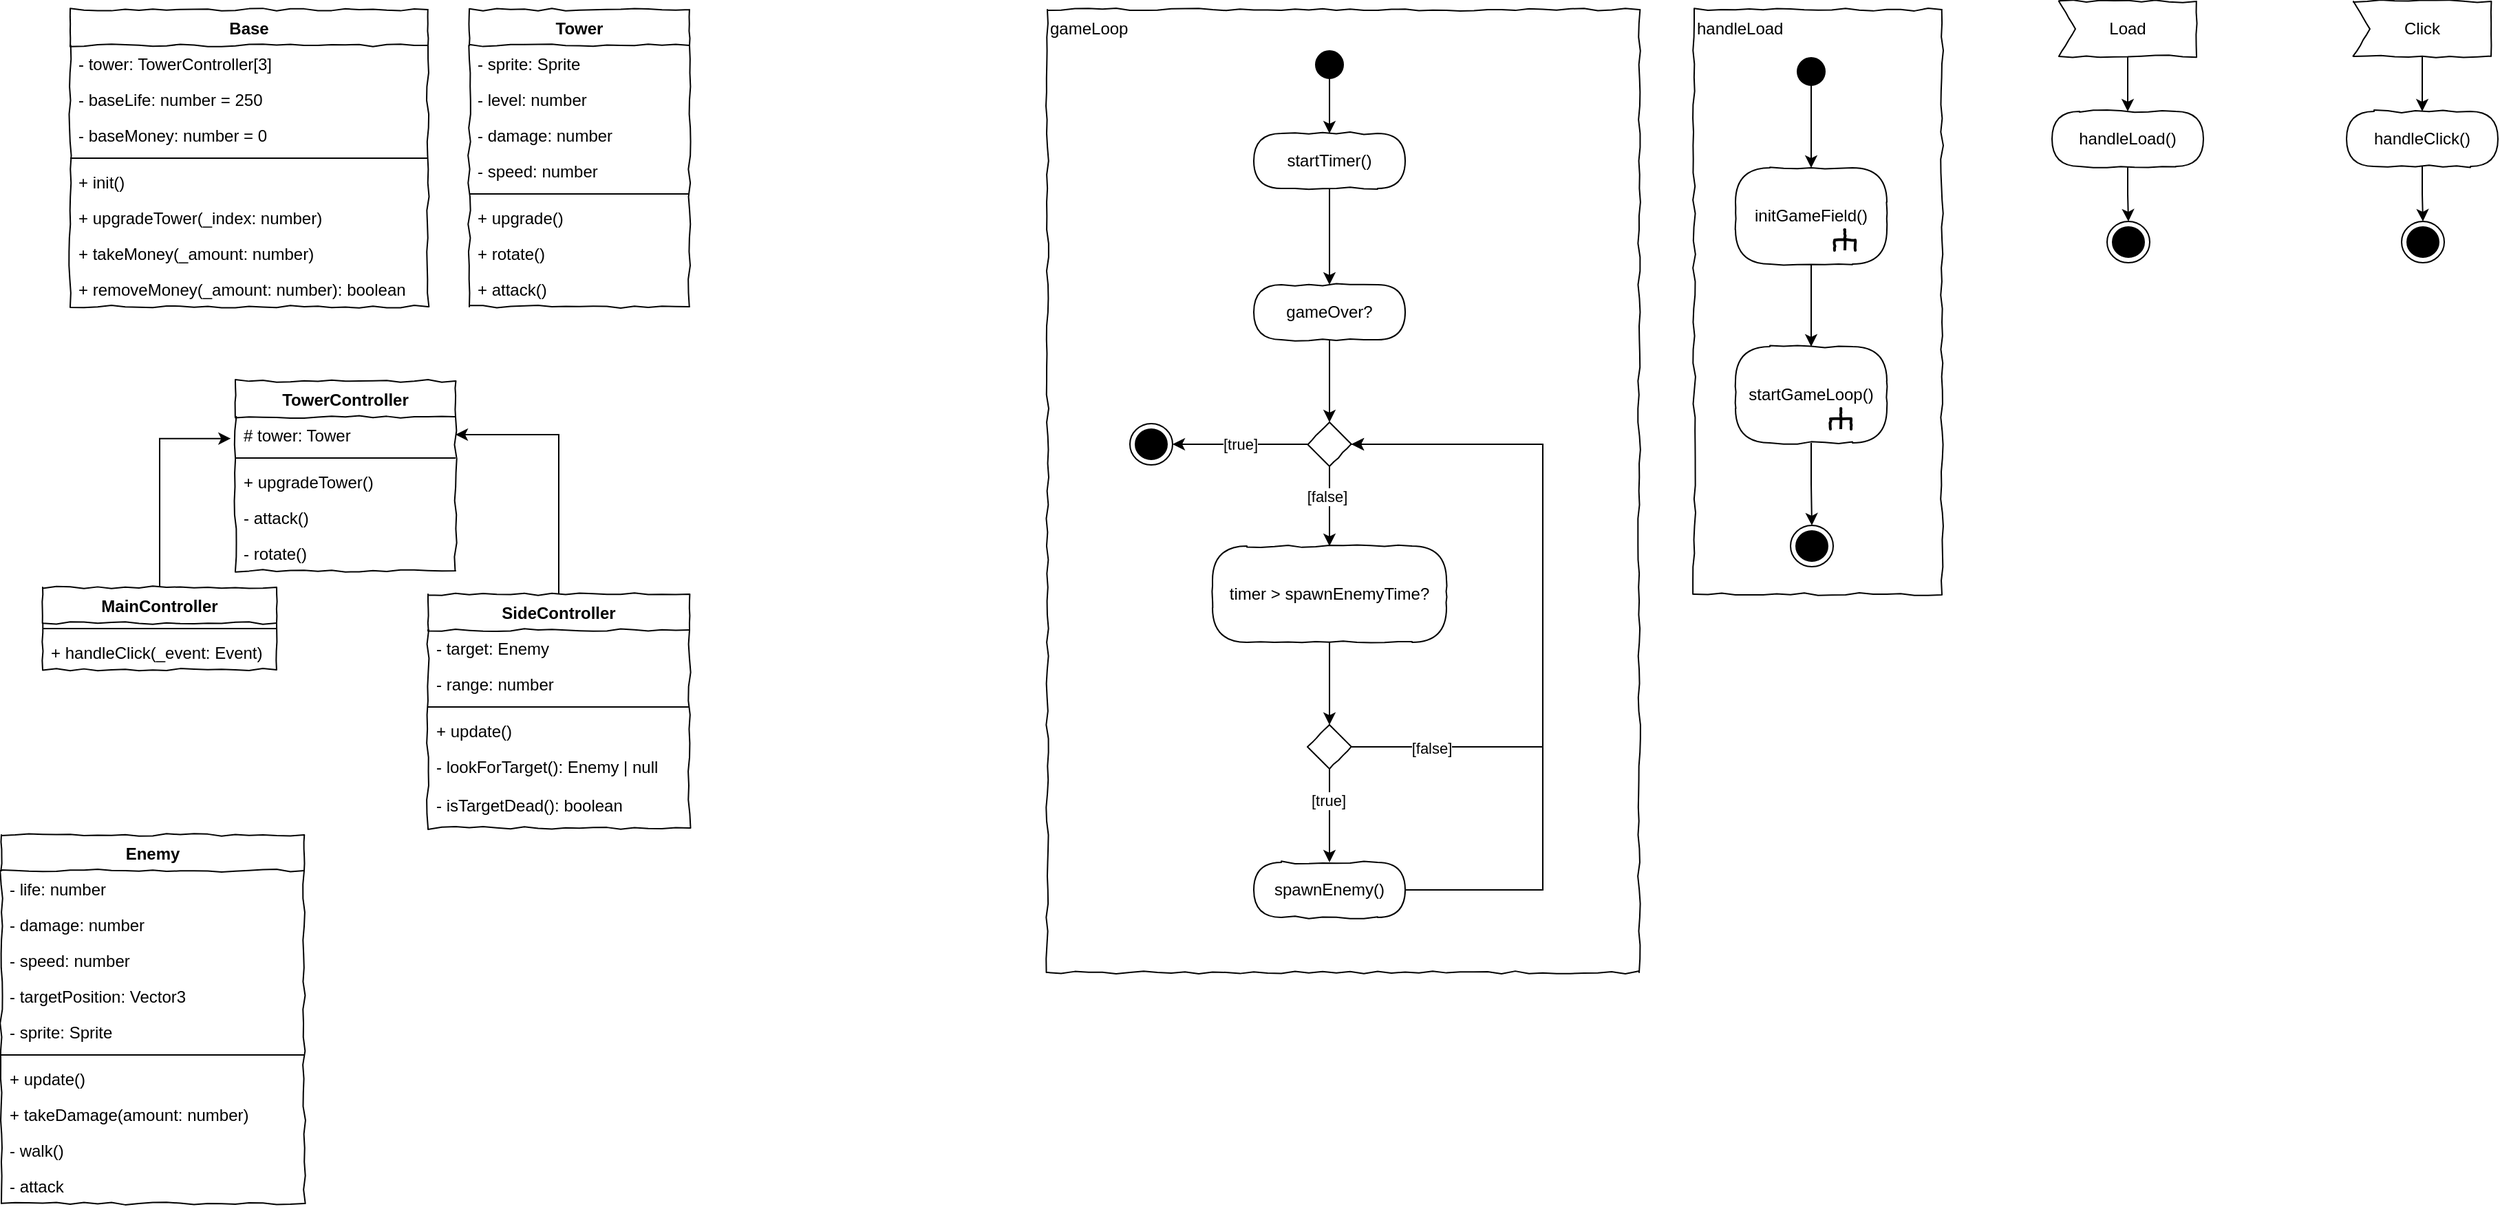 <mxfile version="13.1.14" type="device"><diagram id="xKH3boMDm7-ktivkxZxp" name="Page-1"><mxGraphModel dx="2839" dy="635" grid="1" gridSize="10" guides="1" tooltips="1" connect="1" arrows="1" fold="1" page="1" pageScale="1" pageWidth="827" pageHeight="1169" math="0" shadow="0"><root><mxCell id="0"/><mxCell id="1" parent="0"/><mxCell id="dNaY1BpoDn8_mtyswroQ-7" style="edgeStyle=orthogonalEdgeStyle;rounded=0;orthogonalLoop=1;jettySize=auto;html=1;entryX=0.5;entryY=0;entryDx=0;entryDy=0;" parent="1" source="dNaY1BpoDn8_mtyswroQ-1" target="dNaY1BpoDn8_mtyswroQ-2" edge="1"><mxGeometry relative="1" as="geometry"/></mxCell><mxCell id="dNaY1BpoDn8_mtyswroQ-1" value="Load" style="shape=mxgraph.sysml.accEvent;flipH=0;whiteSpace=wrap;align=center;shadow=0;strokeWidth=1;comic=1" parent="1" vertex="1"><mxGeometry x="-115" y="34" width="100" height="40" as="geometry"/></mxCell><mxCell id="dNaY1BpoDn8_mtyswroQ-8" style="edgeStyle=orthogonalEdgeStyle;rounded=0;orthogonalLoop=1;jettySize=auto;html=1;entryX=0.5;entryY=0;entryDx=0;entryDy=0;" parent="1" source="dNaY1BpoDn8_mtyswroQ-2" target="dNaY1BpoDn8_mtyswroQ-3" edge="1"><mxGeometry relative="1" as="geometry"/></mxCell><mxCell id="dNaY1BpoDn8_mtyswroQ-2" value="handleLoad()" style="rounded=1;whiteSpace=wrap;html=1;absoluteArcSize=1;arcSize=50;strokeWidth=1;shadow=0;comic=1;" parent="1" vertex="1"><mxGeometry x="-120" y="114" width="110" height="40" as="geometry"/></mxCell><mxCell id="dNaY1BpoDn8_mtyswroQ-3" value="" style="ellipse;html=1;shape=endState;fillColor=#000000;strokeColor=#000000;comic=1" parent="1" vertex="1"><mxGeometry x="-80" y="194" width="31" height="30" as="geometry"/></mxCell><mxCell id="dNaY1BpoDn8_mtyswroQ-9" style="edgeStyle=orthogonalEdgeStyle;rounded=0;orthogonalLoop=1;jettySize=auto;html=1;entryX=0.5;entryY=0;entryDx=0;entryDy=0;" parent="1" source="dNaY1BpoDn8_mtyswroQ-4" target="dNaY1BpoDn8_mtyswroQ-5" edge="1"><mxGeometry relative="1" as="geometry"/></mxCell><mxCell id="dNaY1BpoDn8_mtyswroQ-4" value="Click" style="shape=mxgraph.sysml.accEvent;flipH=0;whiteSpace=wrap;align=center;shadow=0;strokeWidth=1;comic=1" parent="1" vertex="1"><mxGeometry x="99" y="34" width="100" height="40" as="geometry"/></mxCell><mxCell id="dNaY1BpoDn8_mtyswroQ-10" style="edgeStyle=orthogonalEdgeStyle;rounded=0;orthogonalLoop=1;jettySize=auto;html=1;entryX=0.5;entryY=0;entryDx=0;entryDy=0;" parent="1" source="dNaY1BpoDn8_mtyswroQ-5" target="dNaY1BpoDn8_mtyswroQ-6" edge="1"><mxGeometry relative="1" as="geometry"/></mxCell><mxCell id="dNaY1BpoDn8_mtyswroQ-5" value="handleClick()" style="rounded=1;whiteSpace=wrap;html=1;absoluteArcSize=1;arcSize=50;strokeWidth=1;shadow=0;comic=1;" parent="1" vertex="1"><mxGeometry x="94" y="114" width="110" height="40" as="geometry"/></mxCell><mxCell id="dNaY1BpoDn8_mtyswroQ-6" value="" style="ellipse;html=1;shape=endState;fillColor=#000000;strokeColor=#000000;comic=1" parent="1" vertex="1"><mxGeometry x="134" y="194" width="31" height="30" as="geometry"/></mxCell><mxCell id="dNaY1BpoDn8_mtyswroQ-25" value="" style="group" parent="1" vertex="1" connectable="0"><mxGeometry x="-380" y="40" width="180" height="425" as="geometry"/></mxCell><mxCell id="dNaY1BpoDn8_mtyswroQ-24" value="&lt;div style=&quot;text-align: left&quot;&gt;&lt;span&gt;handleLoad&lt;/span&gt;&lt;/div&gt;" style="rounded=0;whiteSpace=wrap;html=1;shadow=0;glass=0;comic=1;strokeColor=#000000;labelPosition=center;verticalLabelPosition=middle;align=left;verticalAlign=top;absoluteArcSize=1;arcSize=50;" parent="dNaY1BpoDn8_mtyswroQ-25" vertex="1"><mxGeometry width="180" height="425" as="geometry"/></mxCell><mxCell id="dNaY1BpoDn8_mtyswroQ-12" value="initGameField()" style="rounded=1;whiteSpace=wrap;html=1;absoluteArcSize=1;arcSize=50;strokeWidth=1;shadow=0;comic=1;" parent="dNaY1BpoDn8_mtyswroQ-25" vertex="1"><mxGeometry x="30" y="115" width="110" height="70" as="geometry"/></mxCell><mxCell id="dNaY1BpoDn8_mtyswroQ-15" style="edgeStyle=orthogonalEdgeStyle;rounded=0;orthogonalLoop=1;jettySize=auto;html=1;entryX=0.5;entryY=0;entryDx=0;entryDy=0;" parent="dNaY1BpoDn8_mtyswroQ-25" source="dNaY1BpoDn8_mtyswroQ-11" target="dNaY1BpoDn8_mtyswroQ-12" edge="1"><mxGeometry relative="1" as="geometry"/></mxCell><mxCell id="dNaY1BpoDn8_mtyswroQ-11" value="" style="ellipse;whiteSpace=wrap;html=1;rounded=0;shadow=0;comic=0;labelBackgroundColor=none;strokeColor=#000000;strokeWidth=1;fillColor=#000000;fontFamily=Verdana;fontSize=12;fontColor=#000000;align=center;comic=1" parent="dNaY1BpoDn8_mtyswroQ-25" vertex="1"><mxGeometry x="75" y="35" width="20" height="20" as="geometry"/></mxCell><mxCell id="dNaY1BpoDn8_mtyswroQ-16" style="edgeStyle=orthogonalEdgeStyle;rounded=0;orthogonalLoop=1;jettySize=auto;html=1;entryX=0.5;entryY=0;entryDx=0;entryDy=0;" parent="dNaY1BpoDn8_mtyswroQ-25" source="dNaY1BpoDn8_mtyswroQ-12" target="dNaY1BpoDn8_mtyswroQ-13" edge="1"><mxGeometry relative="1" as="geometry"/></mxCell><mxCell id="dNaY1BpoDn8_mtyswroQ-13" value="startGameLoop()" style="rounded=1;whiteSpace=wrap;html=1;absoluteArcSize=1;arcSize=50;strokeWidth=1;shadow=0;comic=1;" parent="dNaY1BpoDn8_mtyswroQ-25" vertex="1"><mxGeometry x="30" y="245" width="110" height="70" as="geometry"/></mxCell><mxCell id="dNaY1BpoDn8_mtyswroQ-14" value="" style="ellipse;html=1;shape=endState;fillColor=#000000;strokeColor=#000000;comic=1" parent="dNaY1BpoDn8_mtyswroQ-25" vertex="1"><mxGeometry x="70" y="375" width="31" height="30" as="geometry"/></mxCell><mxCell id="dNaY1BpoDn8_mtyswroQ-17" style="edgeStyle=orthogonalEdgeStyle;rounded=0;orthogonalLoop=1;jettySize=auto;html=1;entryX=0.5;entryY=0;entryDx=0;entryDy=0;" parent="dNaY1BpoDn8_mtyswroQ-25" source="dNaY1BpoDn8_mtyswroQ-13" target="dNaY1BpoDn8_mtyswroQ-14" edge="1"><mxGeometry relative="1" as="geometry"/></mxCell><mxCell id="dNaY1BpoDn8_mtyswroQ-18" value="" style="group;rotation=90;" parent="dNaY1BpoDn8_mtyswroQ-25" vertex="1" connectable="0"><mxGeometry x="100" y="155" width="20" height="20" as="geometry"/></mxCell><mxCell id="dNaY1BpoDn8_mtyswroQ-19" value="" style="strokeWidth=2;html=1;shape=mxgraph.flowchart.annotation_2;align=left;rounded=1;comic=1;rotation=90;" parent="dNaY1BpoDn8_mtyswroQ-18" vertex="1"><mxGeometry x="2" y="5" width="15" height="15" as="geometry"/></mxCell><mxCell id="dNaY1BpoDn8_mtyswroQ-20" value="" style="endArrow=none;html=1;entryX=0.508;entryY=0.487;entryPerimeter=0;exitX=1;exitY=0.5;exitPerimeter=0;strokeWidth=2;" parent="dNaY1BpoDn8_mtyswroQ-18" source="dNaY1BpoDn8_mtyswroQ-19" target="dNaY1BpoDn8_mtyswroQ-19" edge="1"><mxGeometry width="50" height="50" relative="1" as="geometry"><mxPoint x="-46.667" as="sourcePoint"/><mxPoint x="-13.333" y="50" as="targetPoint"/></mxGeometry></mxCell><mxCell id="dNaY1BpoDn8_mtyswroQ-21" value="" style="group;rotation=90;" parent="dNaY1BpoDn8_mtyswroQ-25" vertex="1" connectable="0"><mxGeometry x="97" y="285" width="20" height="20" as="geometry"/></mxCell><mxCell id="dNaY1BpoDn8_mtyswroQ-22" value="" style="strokeWidth=2;html=1;shape=mxgraph.flowchart.annotation_2;align=left;rounded=1;comic=1;rotation=90;" parent="dNaY1BpoDn8_mtyswroQ-21" vertex="1"><mxGeometry x="2" y="5" width="15" height="15" as="geometry"/></mxCell><mxCell id="dNaY1BpoDn8_mtyswroQ-23" value="" style="endArrow=none;html=1;entryX=0.508;entryY=0.487;entryPerimeter=0;exitX=1;exitY=0.5;exitPerimeter=0;strokeWidth=2;" parent="dNaY1BpoDn8_mtyswroQ-21" source="dNaY1BpoDn8_mtyswroQ-22" target="dNaY1BpoDn8_mtyswroQ-22" edge="1"><mxGeometry width="50" height="50" relative="1" as="geometry"><mxPoint x="-46.667" as="sourcePoint"/><mxPoint x="-13.333" y="50" as="targetPoint"/></mxGeometry></mxCell><mxCell id="dNaY1BpoDn8_mtyswroQ-47" value="" style="group" parent="1" vertex="1" connectable="0"><mxGeometry x="-850" y="40" width="430" height="700" as="geometry"/></mxCell><mxCell id="dNaY1BpoDn8_mtyswroQ-46" value="&lt;div style=&quot;text-align: left&quot;&gt;&lt;span&gt;gameLoop&lt;/span&gt;&lt;/div&gt;" style="rounded=0;whiteSpace=wrap;html=1;shadow=0;glass=0;comic=1;strokeColor=#000000;labelPosition=center;verticalLabelPosition=middle;align=left;verticalAlign=top;absoluteArcSize=1;arcSize=50;" parent="dNaY1BpoDn8_mtyswroQ-47" vertex="1"><mxGeometry width="430" height="700" as="geometry"/></mxCell><mxCell id="dNaY1BpoDn8_mtyswroQ-26" value="startTimer()" style="rounded=1;whiteSpace=wrap;html=1;absoluteArcSize=1;arcSize=50;strokeWidth=1;shadow=0;comic=1;" parent="dNaY1BpoDn8_mtyswroQ-47" vertex="1"><mxGeometry x="150" y="90" width="110" height="40" as="geometry"/></mxCell><mxCell id="dNaY1BpoDn8_mtyswroQ-27" value="gameOver?" style="rounded=1;whiteSpace=wrap;html=1;absoluteArcSize=1;arcSize=50;strokeWidth=1;shadow=0;comic=1;" parent="dNaY1BpoDn8_mtyswroQ-47" vertex="1"><mxGeometry x="150" y="200" width="110" height="40" as="geometry"/></mxCell><mxCell id="dNaY1BpoDn8_mtyswroQ-35" style="edgeStyle=orthogonalEdgeStyle;rounded=0;orthogonalLoop=1;jettySize=auto;html=1;entryX=0.5;entryY=0;entryDx=0;entryDy=0;" parent="dNaY1BpoDn8_mtyswroQ-47" source="dNaY1BpoDn8_mtyswroQ-26" target="dNaY1BpoDn8_mtyswroQ-27" edge="1"><mxGeometry relative="1" as="geometry"/></mxCell><mxCell id="dNaY1BpoDn8_mtyswroQ-28" value="" style="rhombus;whiteSpace=wrap;html=1;rounded=0;shadow=0;glass=0;comic=1;strokeColor=#000000;align=left;" parent="dNaY1BpoDn8_mtyswroQ-47" vertex="1"><mxGeometry x="189" y="300" width="32" height="32" as="geometry"/></mxCell><mxCell id="dNaY1BpoDn8_mtyswroQ-36" style="edgeStyle=orthogonalEdgeStyle;rounded=0;orthogonalLoop=1;jettySize=auto;html=1;entryX=0.5;entryY=0;entryDx=0;entryDy=0;" parent="dNaY1BpoDn8_mtyswroQ-47" source="dNaY1BpoDn8_mtyswroQ-27" target="dNaY1BpoDn8_mtyswroQ-28" edge="1"><mxGeometry relative="1" as="geometry"/></mxCell><mxCell id="dNaY1BpoDn8_mtyswroQ-29" value="" style="ellipse;html=1;shape=endState;fillColor=#000000;strokeColor=#000000;comic=1" parent="dNaY1BpoDn8_mtyswroQ-47" vertex="1"><mxGeometry x="60" y="301" width="31" height="30" as="geometry"/></mxCell><mxCell id="dNaY1BpoDn8_mtyswroQ-42" value="[true]" style="edgeStyle=orthogonalEdgeStyle;rounded=0;orthogonalLoop=1;jettySize=auto;html=1;entryX=1;entryY=0.5;entryDx=0;entryDy=0;" parent="dNaY1BpoDn8_mtyswroQ-47" source="dNaY1BpoDn8_mtyswroQ-28" target="dNaY1BpoDn8_mtyswroQ-29" edge="1"><mxGeometry relative="1" as="geometry"/></mxCell><mxCell id="dNaY1BpoDn8_mtyswroQ-30" value="timer &amp;gt; spawnEnemyTime?" style="rounded=1;whiteSpace=wrap;html=1;absoluteArcSize=1;arcSize=50;strokeWidth=1;shadow=0;comic=1;" parent="dNaY1BpoDn8_mtyswroQ-47" vertex="1"><mxGeometry x="120" y="390" width="170" height="70" as="geometry"/></mxCell><mxCell id="dNaY1BpoDn8_mtyswroQ-37" style="edgeStyle=orthogonalEdgeStyle;rounded=0;orthogonalLoop=1;jettySize=auto;html=1;entryX=0.5;entryY=0;entryDx=0;entryDy=0;" parent="dNaY1BpoDn8_mtyswroQ-47" source="dNaY1BpoDn8_mtyswroQ-28" target="dNaY1BpoDn8_mtyswroQ-30" edge="1"><mxGeometry relative="1" as="geometry"/></mxCell><mxCell id="dNaY1BpoDn8_mtyswroQ-43" value="[false]" style="edgeLabel;html=1;align=center;verticalAlign=middle;resizable=0;points=[];" parent="dNaY1BpoDn8_mtyswroQ-37" vertex="1" connectable="0"><mxGeometry x="-0.253" y="-2" relative="1" as="geometry"><mxPoint as="offset"/></mxGeometry></mxCell><mxCell id="dNaY1BpoDn8_mtyswroQ-41" style="edgeStyle=orthogonalEdgeStyle;rounded=0;orthogonalLoop=1;jettySize=auto;html=1;entryX=1;entryY=0.5;entryDx=0;entryDy=0;" parent="dNaY1BpoDn8_mtyswroQ-47" source="dNaY1BpoDn8_mtyswroQ-31" target="dNaY1BpoDn8_mtyswroQ-28" edge="1"><mxGeometry relative="1" as="geometry"><Array as="points"><mxPoint x="360" y="536"/><mxPoint x="360" y="316"/></Array></mxGeometry></mxCell><mxCell id="dNaY1BpoDn8_mtyswroQ-45" value="[false]" style="edgeLabel;html=1;align=center;verticalAlign=middle;resizable=0;points=[];" parent="dNaY1BpoDn8_mtyswroQ-41" vertex="1" connectable="0"><mxGeometry x="-0.77" y="-1" relative="1" as="geometry"><mxPoint as="offset"/></mxGeometry></mxCell><mxCell id="dNaY1BpoDn8_mtyswroQ-31" value="" style="rhombus;whiteSpace=wrap;html=1;rounded=0;shadow=0;glass=0;comic=1;strokeColor=#000000;align=left;" parent="dNaY1BpoDn8_mtyswroQ-47" vertex="1"><mxGeometry x="189" y="520" width="32" height="32" as="geometry"/></mxCell><mxCell id="dNaY1BpoDn8_mtyswroQ-38" style="edgeStyle=orthogonalEdgeStyle;rounded=0;orthogonalLoop=1;jettySize=auto;html=1;entryX=0.5;entryY=0;entryDx=0;entryDy=0;" parent="dNaY1BpoDn8_mtyswroQ-47" source="dNaY1BpoDn8_mtyswroQ-30" target="dNaY1BpoDn8_mtyswroQ-31" edge="1"><mxGeometry relative="1" as="geometry"/></mxCell><mxCell id="dNaY1BpoDn8_mtyswroQ-40" style="edgeStyle=orthogonalEdgeStyle;rounded=0;orthogonalLoop=1;jettySize=auto;html=1;entryX=1;entryY=0.5;entryDx=0;entryDy=0;" parent="dNaY1BpoDn8_mtyswroQ-47" source="dNaY1BpoDn8_mtyswroQ-32" target="dNaY1BpoDn8_mtyswroQ-28" edge="1"><mxGeometry relative="1" as="geometry"><Array as="points"><mxPoint x="360" y="640"/><mxPoint x="360" y="316"/></Array></mxGeometry></mxCell><mxCell id="dNaY1BpoDn8_mtyswroQ-32" value="spawnEnemy()" style="rounded=1;whiteSpace=wrap;html=1;absoluteArcSize=1;arcSize=50;strokeWidth=1;shadow=0;comic=1;" parent="dNaY1BpoDn8_mtyswroQ-47" vertex="1"><mxGeometry x="150" y="620" width="110" height="40" as="geometry"/></mxCell><mxCell id="dNaY1BpoDn8_mtyswroQ-39" style="edgeStyle=orthogonalEdgeStyle;rounded=0;orthogonalLoop=1;jettySize=auto;html=1;entryX=0.5;entryY=0;entryDx=0;entryDy=0;" parent="dNaY1BpoDn8_mtyswroQ-47" source="dNaY1BpoDn8_mtyswroQ-31" target="dNaY1BpoDn8_mtyswroQ-32" edge="1"><mxGeometry relative="1" as="geometry"/></mxCell><mxCell id="dNaY1BpoDn8_mtyswroQ-44" value="[true]" style="edgeLabel;html=1;align=center;verticalAlign=middle;resizable=0;points=[];" parent="dNaY1BpoDn8_mtyswroQ-39" vertex="1" connectable="0"><mxGeometry x="-0.324" y="-1" relative="1" as="geometry"><mxPoint as="offset"/></mxGeometry></mxCell><mxCell id="dNaY1BpoDn8_mtyswroQ-34" style="edgeStyle=orthogonalEdgeStyle;rounded=0;orthogonalLoop=1;jettySize=auto;html=1;entryX=0.5;entryY=0;entryDx=0;entryDy=0;" parent="dNaY1BpoDn8_mtyswroQ-47" source="dNaY1BpoDn8_mtyswroQ-33" target="dNaY1BpoDn8_mtyswroQ-26" edge="1"><mxGeometry relative="1" as="geometry"/></mxCell><mxCell id="dNaY1BpoDn8_mtyswroQ-33" value="" style="ellipse;whiteSpace=wrap;html=1;rounded=0;shadow=0;comic=0;labelBackgroundColor=none;strokeColor=#000000;strokeWidth=1;fillColor=#000000;fontFamily=Verdana;fontSize=12;fontColor=#000000;align=center;comic=1" parent="dNaY1BpoDn8_mtyswroQ-47" vertex="1"><mxGeometry x="195" y="30" width="20" height="20" as="geometry"/></mxCell><mxCell id="dNaY1BpoDn8_mtyswroQ-48" value="Base" style="swimlane;fontStyle=1;align=center;verticalAlign=top;childLayout=stackLayout;horizontal=1;startSize=26;horizontalStack=0;resizeParent=1;resizeParentMax=0;resizeLast=0;collapsible=1;marginBottom=0;rounded=0;shadow=0;comic=1;strokeWidth=1;" parent="1" vertex="1"><mxGeometry x="-1560" y="40" width="260" height="216" as="geometry"><mxRectangle x="20" y="670" width="90" height="26" as="alternateBounds"/></mxGeometry></mxCell><mxCell id="dNaY1BpoDn8_mtyswroQ-49" value="- tower: TowerController[3]" style="text;strokeColor=none;fillColor=none;align=left;verticalAlign=top;spacingLeft=4;spacingRight=4;overflow=hidden;rotatable=0;points=[[0,0.5],[1,0.5]];portConstraint=eastwest;" parent="dNaY1BpoDn8_mtyswroQ-48" vertex="1"><mxGeometry y="26" width="260" height="26" as="geometry"/></mxCell><mxCell id="dNaY1BpoDn8_mtyswroQ-53" value="- baseLife: number = 250" style="text;strokeColor=none;fillColor=none;align=left;verticalAlign=top;spacingLeft=4;spacingRight=4;overflow=hidden;rotatable=0;points=[[0,0.5],[1,0.5]];portConstraint=eastwest;" parent="dNaY1BpoDn8_mtyswroQ-48" vertex="1"><mxGeometry y="52" width="260" height="26" as="geometry"/></mxCell><mxCell id="dNaY1BpoDn8_mtyswroQ-55" value="- baseMoney: number = 0" style="text;strokeColor=none;fillColor=none;align=left;verticalAlign=top;spacingLeft=4;spacingRight=4;overflow=hidden;rotatable=0;points=[[0,0.5],[1,0.5]];portConstraint=eastwest;" parent="dNaY1BpoDn8_mtyswroQ-48" vertex="1"><mxGeometry y="78" width="260" height="26" as="geometry"/></mxCell><mxCell id="dNaY1BpoDn8_mtyswroQ-50" value="" style="line;strokeWidth=1;fillColor=none;align=left;verticalAlign=middle;spacingTop=-1;spacingLeft=3;spacingRight=3;rotatable=0;labelPosition=right;points=[];portConstraint=eastwest;" parent="dNaY1BpoDn8_mtyswroQ-48" vertex="1"><mxGeometry y="104" width="260" height="8" as="geometry"/></mxCell><mxCell id="dNaY1BpoDn8_mtyswroQ-54" value="+ init()" style="text;strokeColor=none;fillColor=none;align=left;verticalAlign=top;spacingLeft=4;spacingRight=4;overflow=hidden;rotatable=0;points=[[0,0.5],[1,0.5]];portConstraint=eastwest;" parent="dNaY1BpoDn8_mtyswroQ-48" vertex="1"><mxGeometry y="112" width="260" height="26" as="geometry"/></mxCell><mxCell id="dNaY1BpoDn8_mtyswroQ-56" value="+ upgradeTower(_index: number)" style="text;strokeColor=none;fillColor=none;align=left;verticalAlign=top;spacingLeft=4;spacingRight=4;overflow=hidden;rotatable=0;points=[[0,0.5],[1,0.5]];portConstraint=eastwest;" parent="dNaY1BpoDn8_mtyswroQ-48" vertex="1"><mxGeometry y="138" width="260" height="26" as="geometry"/></mxCell><mxCell id="dNaY1BpoDn8_mtyswroQ-57" value="+ takeMoney(_amount: number)" style="text;strokeColor=none;fillColor=none;align=left;verticalAlign=top;spacingLeft=4;spacingRight=4;overflow=hidden;rotatable=0;points=[[0,0.5],[1,0.5]];portConstraint=eastwest;" parent="dNaY1BpoDn8_mtyswroQ-48" vertex="1"><mxGeometry y="164" width="260" height="26" as="geometry"/></mxCell><mxCell id="dNaY1BpoDn8_mtyswroQ-51" value="+ removeMoney(_amount: number): boolean" style="text;strokeColor=none;fillColor=none;align=left;verticalAlign=top;spacingLeft=4;spacingRight=4;overflow=hidden;rotatable=0;points=[[0,0.5],[1,0.5]];portConstraint=eastwest;" parent="dNaY1BpoDn8_mtyswroQ-48" vertex="1"><mxGeometry y="190" width="260" height="26" as="geometry"/></mxCell><mxCell id="dNaY1BpoDn8_mtyswroQ-59" value="Tower" style="swimlane;fontStyle=1;align=center;verticalAlign=top;childLayout=stackLayout;horizontal=1;startSize=26;horizontalStack=0;resizeParent=1;resizeParentMax=0;resizeLast=0;collapsible=1;marginBottom=0;rounded=0;shadow=0;comic=1;strokeWidth=1;" parent="1" vertex="1"><mxGeometry x="-1270" y="40" width="160" height="216" as="geometry"><mxRectangle x="20" y="670" width="90" height="26" as="alternateBounds"/></mxGeometry></mxCell><mxCell id="dNaY1BpoDn8_mtyswroQ-60" value="- sprite: Sprite" style="text;strokeColor=none;fillColor=none;align=left;verticalAlign=top;spacingLeft=4;spacingRight=4;overflow=hidden;rotatable=0;points=[[0,0.5],[1,0.5]];portConstraint=eastwest;" parent="dNaY1BpoDn8_mtyswroQ-59" vertex="1"><mxGeometry y="26" width="160" height="26" as="geometry"/></mxCell><mxCell id="dNaY1BpoDn8_mtyswroQ-66" value="- level: number" style="text;strokeColor=none;fillColor=none;align=left;verticalAlign=top;spacingLeft=4;spacingRight=4;overflow=hidden;rotatable=0;points=[[0,0.5],[1,0.5]];portConstraint=eastwest;" parent="dNaY1BpoDn8_mtyswroQ-59" vertex="1"><mxGeometry y="52" width="160" height="26" as="geometry"/></mxCell><mxCell id="dNaY1BpoDn8_mtyswroQ-62" value="- damage: number" style="text;strokeColor=none;fillColor=none;align=left;verticalAlign=top;spacingLeft=4;spacingRight=4;overflow=hidden;rotatable=0;points=[[0,0.5],[1,0.5]];portConstraint=eastwest;" parent="dNaY1BpoDn8_mtyswroQ-59" vertex="1"><mxGeometry y="78" width="160" height="26" as="geometry"/></mxCell><mxCell id="dNaY1BpoDn8_mtyswroQ-63" value="- speed: number" style="text;strokeColor=none;fillColor=none;align=left;verticalAlign=top;spacingLeft=4;spacingRight=4;overflow=hidden;rotatable=0;points=[[0,0.5],[1,0.5]];portConstraint=eastwest;" parent="dNaY1BpoDn8_mtyswroQ-59" vertex="1"><mxGeometry y="104" width="160" height="26" as="geometry"/></mxCell><mxCell id="dNaY1BpoDn8_mtyswroQ-61" value="" style="line;strokeWidth=1;fillColor=none;align=left;verticalAlign=middle;spacingTop=-1;spacingLeft=3;spacingRight=3;rotatable=0;labelPosition=right;points=[];portConstraint=eastwest;" parent="dNaY1BpoDn8_mtyswroQ-59" vertex="1"><mxGeometry y="130" width="160" height="8" as="geometry"/></mxCell><mxCell id="dNaY1BpoDn8_mtyswroQ-64" value="+ upgrade()" style="text;strokeColor=none;fillColor=none;align=left;verticalAlign=top;spacingLeft=4;spacingRight=4;overflow=hidden;rotatable=0;points=[[0,0.5],[1,0.5]];portConstraint=eastwest;" parent="dNaY1BpoDn8_mtyswroQ-59" vertex="1"><mxGeometry y="138" width="160" height="26" as="geometry"/></mxCell><mxCell id="dNaY1BpoDn8_mtyswroQ-78" value="+ rotate()" style="text;strokeColor=none;fillColor=none;align=left;verticalAlign=top;spacingLeft=4;spacingRight=4;overflow=hidden;rotatable=0;points=[[0,0.5],[1,0.5]];portConstraint=eastwest;" parent="dNaY1BpoDn8_mtyswroQ-59" vertex="1"><mxGeometry y="164" width="160" height="26" as="geometry"/></mxCell><mxCell id="dNaY1BpoDn8_mtyswroQ-79" value="+ attack()" style="text;strokeColor=none;fillColor=none;align=left;verticalAlign=top;spacingLeft=4;spacingRight=4;overflow=hidden;rotatable=0;points=[[0,0.5],[1,0.5]];portConstraint=eastwest;" parent="dNaY1BpoDn8_mtyswroQ-59" vertex="1"><mxGeometry y="190" width="160" height="26" as="geometry"/></mxCell><mxCell id="dNaY1BpoDn8_mtyswroQ-67" value="TowerController" style="swimlane;fontStyle=1;align=center;verticalAlign=top;childLayout=stackLayout;horizontal=1;startSize=26;horizontalStack=0;resizeParent=1;resizeParentMax=0;resizeLast=0;collapsible=1;marginBottom=0;rounded=0;shadow=0;comic=1;strokeWidth=1;" parent="1" vertex="1"><mxGeometry x="-1440" y="310" width="160" height="138" as="geometry"><mxRectangle x="20" y="670" width="90" height="26" as="alternateBounds"/></mxGeometry></mxCell><mxCell id="dNaY1BpoDn8_mtyswroQ-68" value="# tower: Tower" style="text;strokeColor=none;fillColor=none;align=left;verticalAlign=top;spacingLeft=4;spacingRight=4;overflow=hidden;rotatable=0;points=[[0,0.5],[1,0.5]];portConstraint=eastwest;" parent="dNaY1BpoDn8_mtyswroQ-67" vertex="1"><mxGeometry y="26" width="160" height="26" as="geometry"/></mxCell><mxCell id="dNaY1BpoDn8_mtyswroQ-69" value="" style="line;strokeWidth=1;fillColor=none;align=left;verticalAlign=middle;spacingTop=-1;spacingLeft=3;spacingRight=3;rotatable=0;labelPosition=right;points=[];portConstraint=eastwest;" parent="dNaY1BpoDn8_mtyswroQ-67" vertex="1"><mxGeometry y="52" width="160" height="8" as="geometry"/></mxCell><mxCell id="dNaY1BpoDn8_mtyswroQ-70" value="+ upgradeTower()" style="text;strokeColor=none;fillColor=none;align=left;verticalAlign=top;spacingLeft=4;spacingRight=4;overflow=hidden;rotatable=0;points=[[0,0.5],[1,0.5]];portConstraint=eastwest;" parent="dNaY1BpoDn8_mtyswroQ-67" vertex="1"><mxGeometry y="60" width="160" height="26" as="geometry"/></mxCell><mxCell id="dNaY1BpoDn8_mtyswroQ-75" value="- attack()" style="text;strokeColor=none;fillColor=none;align=left;verticalAlign=top;spacingLeft=4;spacingRight=4;overflow=hidden;rotatable=0;points=[[0,0.5],[1,0.5]];portConstraint=eastwest;" parent="dNaY1BpoDn8_mtyswroQ-67" vertex="1"><mxGeometry y="86" width="160" height="26" as="geometry"/></mxCell><mxCell id="dNaY1BpoDn8_mtyswroQ-76" value="- rotate()" style="text;strokeColor=none;fillColor=none;align=left;verticalAlign=top;spacingLeft=4;spacingRight=4;overflow=hidden;rotatable=0;points=[[0,0.5],[1,0.5]];portConstraint=eastwest;" parent="dNaY1BpoDn8_mtyswroQ-67" vertex="1"><mxGeometry y="112" width="160" height="26" as="geometry"/></mxCell><mxCell id="dNaY1BpoDn8_mtyswroQ-80" style="edgeStyle=orthogonalEdgeStyle;rounded=0;orthogonalLoop=1;jettySize=auto;html=1;entryX=-0.021;entryY=0.61;entryDx=0;entryDy=0;entryPerimeter=0;" parent="1" source="dNaY1BpoDn8_mtyswroQ-71" target="dNaY1BpoDn8_mtyswroQ-68" edge="1"><mxGeometry relative="1" as="geometry"/></mxCell><mxCell id="dNaY1BpoDn8_mtyswroQ-85" style="edgeStyle=orthogonalEdgeStyle;rounded=0;orthogonalLoop=1;jettySize=auto;html=1;entryX=1;entryY=0.5;entryDx=0;entryDy=0;" parent="1" source="dNaY1BpoDn8_mtyswroQ-81" target="dNaY1BpoDn8_mtyswroQ-68" edge="1"><mxGeometry relative="1" as="geometry"/></mxCell><mxCell id="dNaY1BpoDn8_mtyswroQ-81" value="SideController" style="swimlane;fontStyle=1;align=center;verticalAlign=top;childLayout=stackLayout;horizontal=1;startSize=26;horizontalStack=0;resizeParent=1;resizeParentMax=0;resizeLast=0;collapsible=1;marginBottom=0;rounded=0;shadow=0;comic=1;strokeWidth=1;" parent="1" vertex="1"><mxGeometry x="-1300" y="465" width="190" height="170" as="geometry"><mxRectangle x="20" y="670" width="90" height="26" as="alternateBounds"/></mxGeometry></mxCell><mxCell id="dNaY1BpoDn8_mtyswroQ-82" value="- target: Enemy" style="text;strokeColor=none;fillColor=none;align=left;verticalAlign=top;spacingLeft=4;spacingRight=4;overflow=hidden;rotatable=0;points=[[0,0.5],[1,0.5]];portConstraint=eastwest;" parent="dNaY1BpoDn8_mtyswroQ-81" vertex="1"><mxGeometry y="26" width="190" height="26" as="geometry"/></mxCell><mxCell id="dNaY1BpoDn8_mtyswroQ-86" value="- range: number" style="text;strokeColor=none;fillColor=none;align=left;verticalAlign=top;spacingLeft=4;spacingRight=4;overflow=hidden;rotatable=0;points=[[0,0.5],[1,0.5]];portConstraint=eastwest;" parent="dNaY1BpoDn8_mtyswroQ-81" vertex="1"><mxGeometry y="52" width="190" height="26" as="geometry"/></mxCell><mxCell id="dNaY1BpoDn8_mtyswroQ-83" value="" style="line;strokeWidth=1;fillColor=none;align=left;verticalAlign=middle;spacingTop=-1;spacingLeft=3;spacingRight=3;rotatable=0;labelPosition=right;points=[];portConstraint=eastwest;" parent="dNaY1BpoDn8_mtyswroQ-81" vertex="1"><mxGeometry y="78" width="190" height="8" as="geometry"/></mxCell><mxCell id="dNaY1BpoDn8_mtyswroQ-84" value="+ update()" style="text;strokeColor=none;fillColor=none;align=left;verticalAlign=top;spacingLeft=4;spacingRight=4;overflow=hidden;rotatable=0;points=[[0,0.5],[1,0.5]];portConstraint=eastwest;" parent="dNaY1BpoDn8_mtyswroQ-81" vertex="1"><mxGeometry y="86" width="190" height="26" as="geometry"/></mxCell><mxCell id="dNaY1BpoDn8_mtyswroQ-87" value="- lookForTarget(): Enemy | null" style="text;strokeColor=none;fillColor=none;align=left;verticalAlign=top;spacingLeft=4;spacingRight=4;overflow=hidden;rotatable=0;points=[[0,0.5],[1,0.5]];portConstraint=eastwest;" parent="dNaY1BpoDn8_mtyswroQ-81" vertex="1"><mxGeometry y="112" width="190" height="28" as="geometry"/></mxCell><mxCell id="dNaY1BpoDn8_mtyswroQ-88" value="- isTargetDead(): boolean" style="text;strokeColor=none;fillColor=none;align=left;verticalAlign=top;spacingLeft=4;spacingRight=4;overflow=hidden;rotatable=0;points=[[0,0.5],[1,0.5]];portConstraint=eastwest;" parent="dNaY1BpoDn8_mtyswroQ-81" vertex="1"><mxGeometry y="140" width="190" height="30" as="geometry"/></mxCell><mxCell id="dNaY1BpoDn8_mtyswroQ-71" value="MainController" style="swimlane;fontStyle=1;align=center;verticalAlign=top;childLayout=stackLayout;horizontal=1;startSize=26;horizontalStack=0;resizeParent=1;resizeParentMax=0;resizeLast=0;collapsible=1;marginBottom=0;rounded=0;shadow=0;comic=1;strokeWidth=1;" parent="1" vertex="1"><mxGeometry x="-1580" y="460" width="170" height="60" as="geometry"><mxRectangle x="20" y="670" width="90" height="26" as="alternateBounds"/></mxGeometry></mxCell><mxCell id="dNaY1BpoDn8_mtyswroQ-73" value="" style="line;strokeWidth=1;fillColor=none;align=left;verticalAlign=middle;spacingTop=-1;spacingLeft=3;spacingRight=3;rotatable=0;labelPosition=right;points=[];portConstraint=eastwest;" parent="dNaY1BpoDn8_mtyswroQ-71" vertex="1"><mxGeometry y="26" width="170" height="8" as="geometry"/></mxCell><mxCell id="dNaY1BpoDn8_mtyswroQ-74" value="+ handleClick(_event: Event)" style="text;strokeColor=none;fillColor=none;align=left;verticalAlign=top;spacingLeft=4;spacingRight=4;overflow=hidden;rotatable=0;points=[[0,0.5],[1,0.5]];portConstraint=eastwest;" parent="dNaY1BpoDn8_mtyswroQ-71" vertex="1"><mxGeometry y="34" width="170" height="26" as="geometry"/></mxCell><mxCell id="dNaY1BpoDn8_mtyswroQ-89" value="Enemy" style="swimlane;fontStyle=1;align=center;verticalAlign=top;childLayout=stackLayout;horizontal=1;startSize=26;horizontalStack=0;resizeParent=1;resizeParentMax=0;resizeLast=0;collapsible=1;marginBottom=0;rounded=0;shadow=0;comic=1;strokeWidth=1;" parent="1" vertex="1"><mxGeometry x="-1610" y="640" width="220" height="268" as="geometry"><mxRectangle x="20" y="670" width="90" height="26" as="alternateBounds"/></mxGeometry></mxCell><mxCell id="dNaY1BpoDn8_mtyswroQ-97" value="- life: number" style="text;strokeColor=none;fillColor=none;align=left;verticalAlign=top;spacingLeft=4;spacingRight=4;overflow=hidden;rotatable=0;points=[[0,0.5],[1,0.5]];portConstraint=eastwest;" parent="dNaY1BpoDn8_mtyswroQ-89" vertex="1"><mxGeometry y="26" width="220" height="26" as="geometry"/></mxCell><mxCell id="dNaY1BpoDn8_mtyswroQ-94" value="- damage: number" style="text;strokeColor=none;fillColor=none;align=left;verticalAlign=top;spacingLeft=4;spacingRight=4;overflow=hidden;rotatable=0;points=[[0,0.5],[1,0.5]];portConstraint=eastwest;" parent="dNaY1BpoDn8_mtyswroQ-89" vertex="1"><mxGeometry y="52" width="220" height="26" as="geometry"/></mxCell><mxCell id="dNaY1BpoDn8_mtyswroQ-90" value="- speed: number" style="text;strokeColor=none;fillColor=none;align=left;verticalAlign=top;spacingLeft=4;spacingRight=4;overflow=hidden;rotatable=0;points=[[0,0.5],[1,0.5]];portConstraint=eastwest;" parent="dNaY1BpoDn8_mtyswroQ-89" vertex="1"><mxGeometry y="78" width="220" height="26" as="geometry"/></mxCell><mxCell id="dNaY1BpoDn8_mtyswroQ-93" value="- targetPosition: Vector3" style="text;strokeColor=none;fillColor=none;align=left;verticalAlign=top;spacingLeft=4;spacingRight=4;overflow=hidden;rotatable=0;points=[[0,0.5],[1,0.5]];portConstraint=eastwest;" parent="dNaY1BpoDn8_mtyswroQ-89" vertex="1"><mxGeometry y="104" width="220" height="26" as="geometry"/></mxCell><mxCell id="dNaY1BpoDn8_mtyswroQ-99" value="- sprite: Sprite" style="text;strokeColor=none;fillColor=none;align=left;verticalAlign=top;spacingLeft=4;spacingRight=4;overflow=hidden;rotatable=0;points=[[0,0.5],[1,0.5]];portConstraint=eastwest;" parent="dNaY1BpoDn8_mtyswroQ-89" vertex="1"><mxGeometry y="130" width="220" height="26" as="geometry"/></mxCell><mxCell id="dNaY1BpoDn8_mtyswroQ-91" value="" style="line;strokeWidth=1;fillColor=none;align=left;verticalAlign=middle;spacingTop=-1;spacingLeft=3;spacingRight=3;rotatable=0;labelPosition=right;points=[];portConstraint=eastwest;" parent="dNaY1BpoDn8_mtyswroQ-89" vertex="1"><mxGeometry y="156" width="220" height="8" as="geometry"/></mxCell><mxCell id="dNaY1BpoDn8_mtyswroQ-92" value="+ update()" style="text;strokeColor=none;fillColor=none;align=left;verticalAlign=top;spacingLeft=4;spacingRight=4;overflow=hidden;rotatable=0;points=[[0,0.5],[1,0.5]];portConstraint=eastwest;" parent="dNaY1BpoDn8_mtyswroQ-89" vertex="1"><mxGeometry y="164" width="220" height="26" as="geometry"/></mxCell><mxCell id="dNaY1BpoDn8_mtyswroQ-98" value="+ takeDamage(amount: number)" style="text;strokeColor=none;fillColor=none;align=left;verticalAlign=top;spacingLeft=4;spacingRight=4;overflow=hidden;rotatable=0;points=[[0,0.5],[1,0.5]];portConstraint=eastwest;" parent="dNaY1BpoDn8_mtyswroQ-89" vertex="1"><mxGeometry y="190" width="220" height="26" as="geometry"/></mxCell><mxCell id="dNaY1BpoDn8_mtyswroQ-95" value="- walk()" style="text;strokeColor=none;fillColor=none;align=left;verticalAlign=top;spacingLeft=4;spacingRight=4;overflow=hidden;rotatable=0;points=[[0,0.5],[1,0.5]];portConstraint=eastwest;" parent="dNaY1BpoDn8_mtyswroQ-89" vertex="1"><mxGeometry y="216" width="220" height="26" as="geometry"/></mxCell><mxCell id="dNaY1BpoDn8_mtyswroQ-96" value="- attack" style="text;strokeColor=none;fillColor=none;align=left;verticalAlign=top;spacingLeft=4;spacingRight=4;overflow=hidden;rotatable=0;points=[[0,0.5],[1,0.5]];portConstraint=eastwest;" parent="dNaY1BpoDn8_mtyswroQ-89" vertex="1"><mxGeometry y="242" width="220" height="26" as="geometry"/></mxCell></root></mxGraphModel></diagram></mxfile>